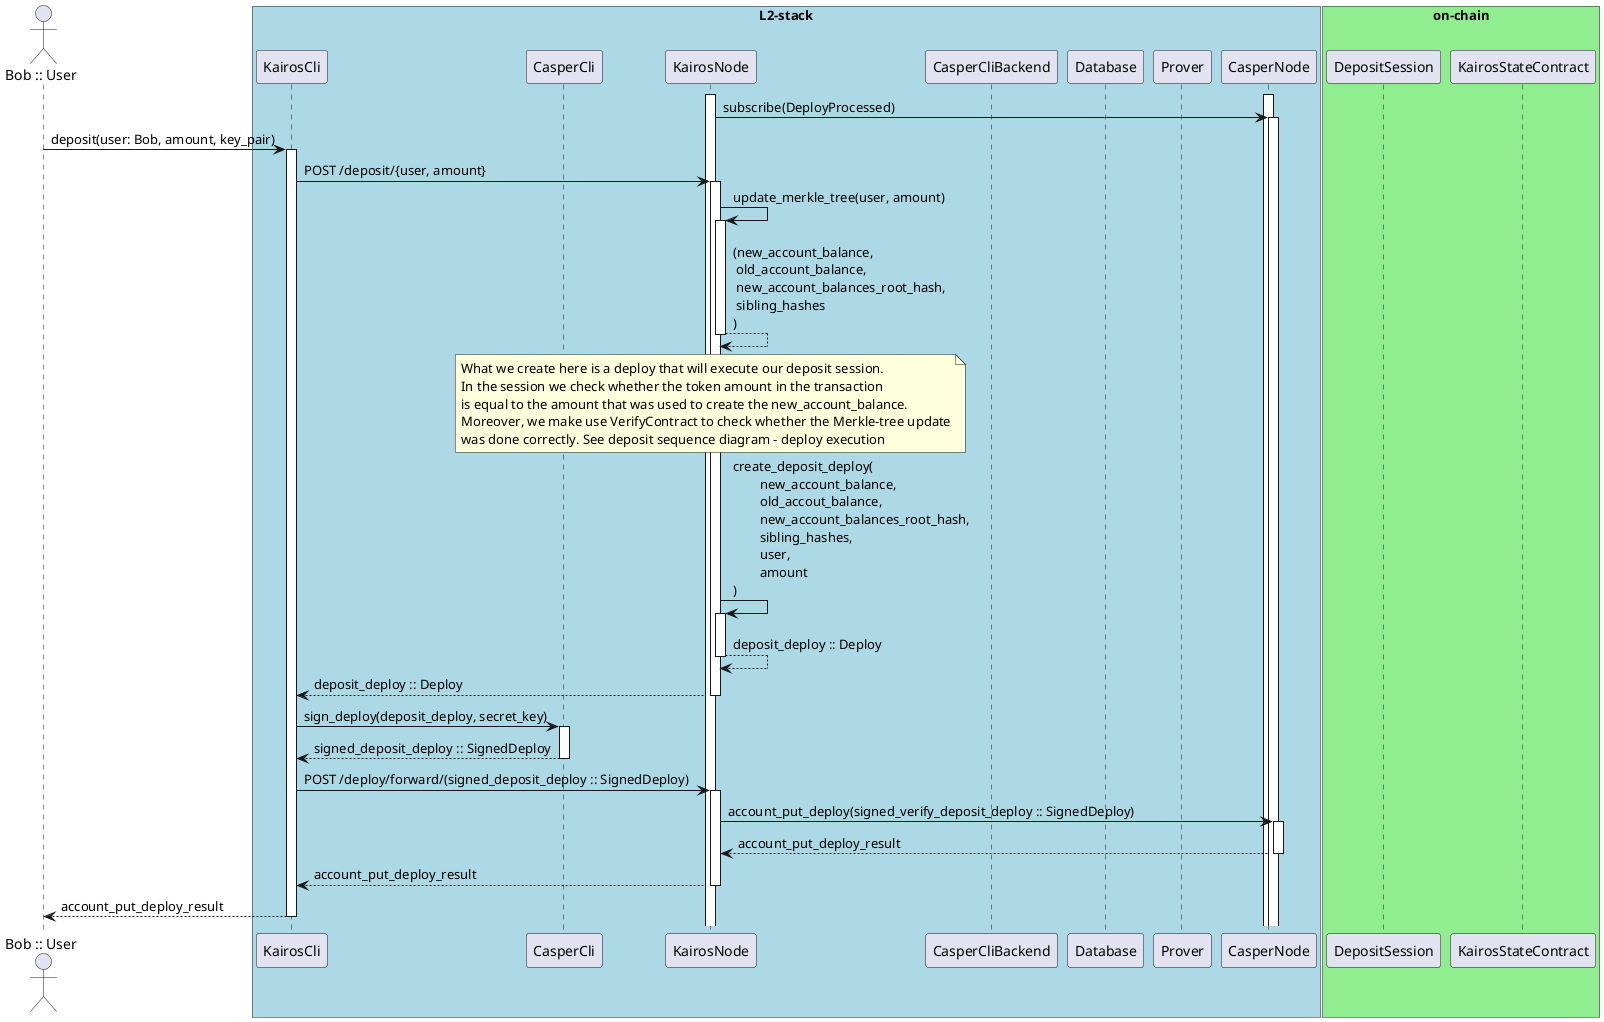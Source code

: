 @startuml
autoactivate on
actor "Bob :: User" as Bob
box "L2-stack" #LightBlue
participant KairosCli
participant CasperCli
participant KairosNode
participant CasperCliBackend
participant Database
participant Prover
participant CasperNode
end box
box "on-chain" #LightGreen
participant DepositSession
participant KairosStateContract
end box

activate CasperNode
activate KairosNode

KairosNode -> CasperNode: subscribe(DeployProcessed)
Bob -> KairosCli: deposit(user: Bob, amount, key_pair)
KairosCli -> KairosNode: POST /deposit/{user, amount}

KairosNode -> KairosNode: update_merkle_tree(user, amount)
KairosNode --> KairosNode: (new_account_balance,\n old_account_balance,\n new_account_balances_root_hash,\n sibling_hashes\n)
note over KairosNode, KairosNode
What we create here is a deploy that will execute our deposit session.
In the session we check whether the token amount in the transaction
is equal to the amount that was used to create the new_account_balance.
Moreover, we make use VerifyContract to check whether the Merkle-tree update
was done correctly. See deposit sequence diagram - deploy execution
end note
KairosNode -> KairosNode: create_deposit_deploy(\n\tnew_account_balance,\n\told_accout_balance,\n\tnew_account_balances_root_hash,\n\tsibling_hashes,\n\tuser,\n\tamount\n)
KairosNode --> KairosNode: deposit_deploy :: Deploy
KairosNode --> KairosCli: deposit_deploy :: Deploy

KairosCli -> CasperCli: sign_deploy(deposit_deploy, secret_key)
CasperCli --> KairosCli: signed_deposit_deploy :: SignedDeploy

KairosCli -> KairosNode: POST /deploy/forward/(signed_deposit_deploy :: SignedDeploy)
KairosNode -> CasperNode: account_put_deploy(signed_verify_deposit_deploy :: SignedDeploy)
CasperNode --> KairosNode: account_put_deploy_result
KairosNode --> KairosCli: account_put_deploy_result
KairosCli --> Bob: account_put_deploy_result
@enduml
